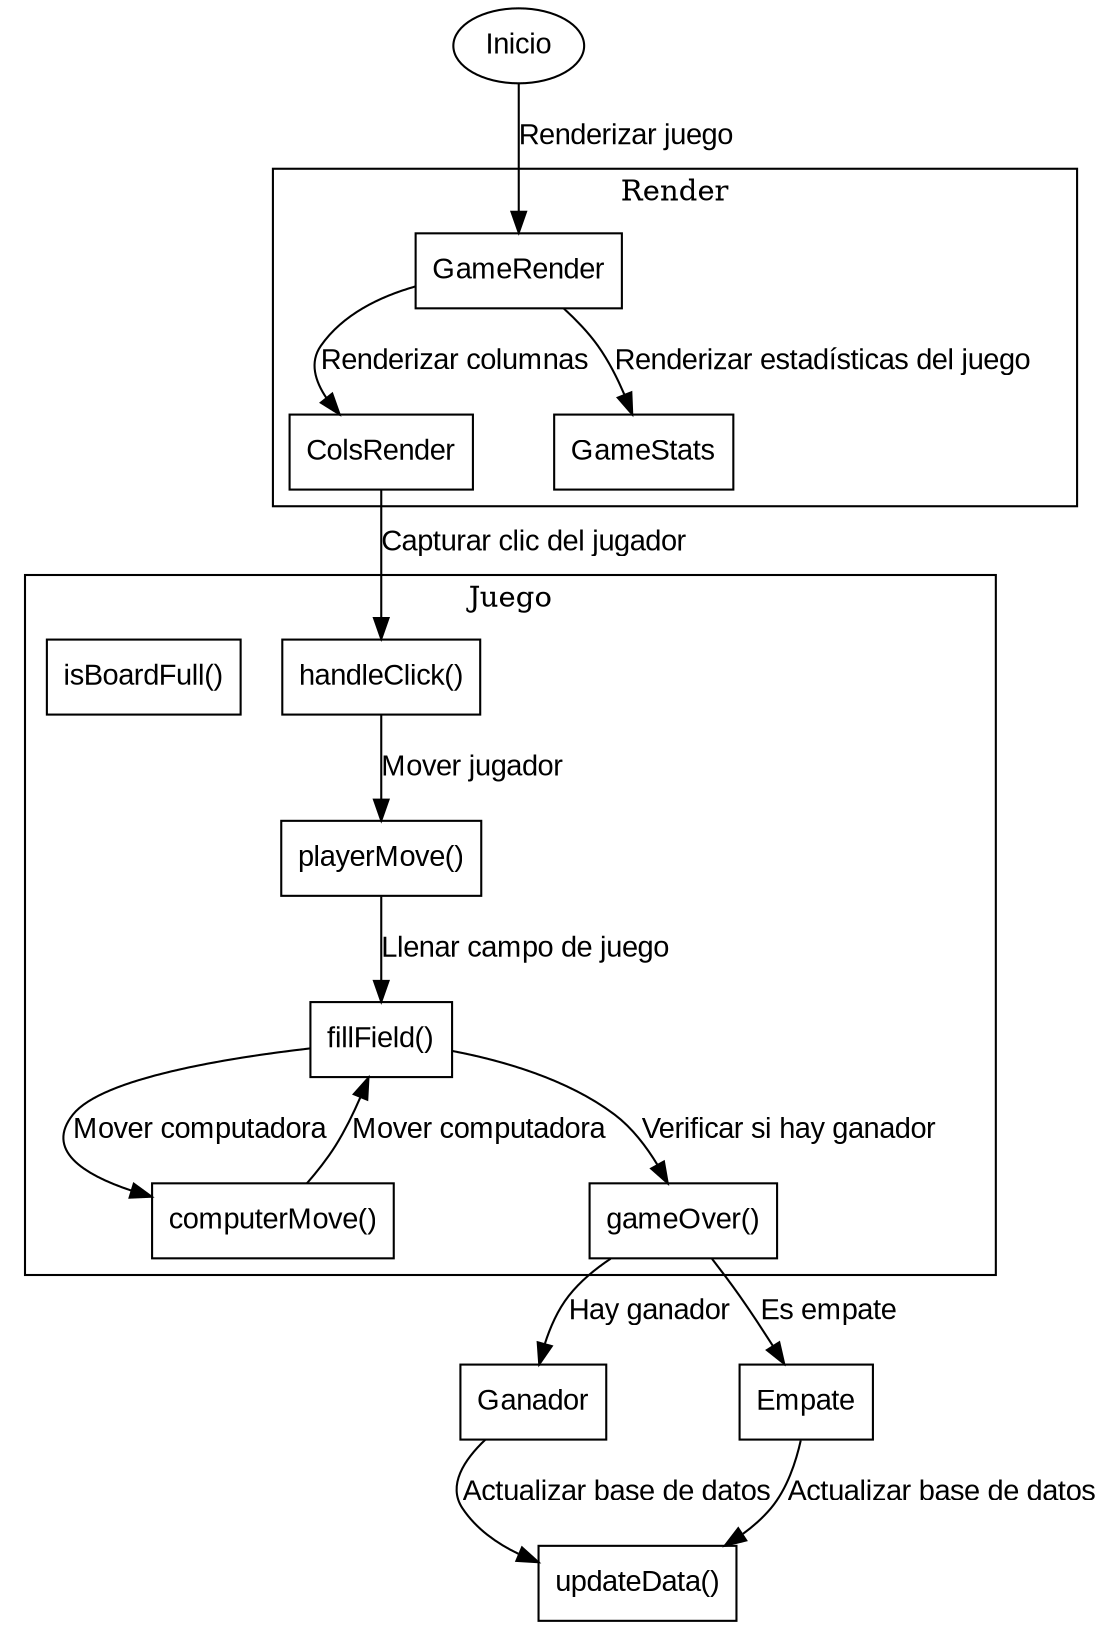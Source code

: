 digraph {
  rankdir="TB";
  node[shape="box", fontname="Arial"];
  edge[fontname="Arial"];

  start [label="Inicio", shape="ellipse"];

  subgraph cluster_Juego {
    label = "Juego";
    handle_click [label="handleClick()"];
    player_move [label="playerMove()"];
    fill_field [label="fillField()"];
    computer_move [label="computerMove()"];
    game_over [label="gameOver()"];
    is_board_full [label="isBoardFull()"];
  }

  subgraph cluster_Render {
    label = "Render";
    cols_render [label="ColsRender"];
    game_render [label="GameRender"];
    game_stats [label="GameStats"];
  }

  update_data [label="updateData()"];

  winner [label="Ganador"];
  tie [label="Empate"];

  start -> game_render [label="Renderizar juego"];
  game_render -> cols_render [label="Renderizar columnas"];
  game_render -> game_stats [label="Renderizar estadísticas del juego"];
  cols_render -> handle_click [label="Capturar clic del jugador"];
  handle_click -> player_move [label="Mover jugador"];
  player_move -> fill_field [label="Llenar campo de juego"];
  fill_field -> game_over [label="Verificar si hay ganador"];
  game_over -> winner [label="Hay ganador"];
  game_over -> tie [label="Es empate"];
  winner -> update_data [label="Actualizar base de datos"];
  tie -> update_data [label="Actualizar base de datos"];
  computer_move -> fill_field [label="Mover computadora"];
  fill_field -> computer_move [label="Mover computadora"];
}

